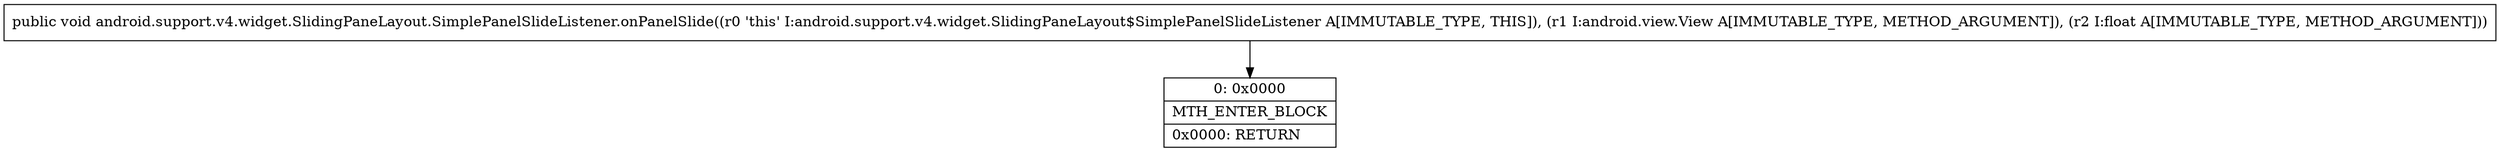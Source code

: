 digraph "CFG forandroid.support.v4.widget.SlidingPaneLayout.SimplePanelSlideListener.onPanelSlide(Landroid\/view\/View;F)V" {
Node_0 [shape=record,label="{0\:\ 0x0000|MTH_ENTER_BLOCK\l|0x0000: RETURN   \l}"];
MethodNode[shape=record,label="{public void android.support.v4.widget.SlidingPaneLayout.SimplePanelSlideListener.onPanelSlide((r0 'this' I:android.support.v4.widget.SlidingPaneLayout$SimplePanelSlideListener A[IMMUTABLE_TYPE, THIS]), (r1 I:android.view.View A[IMMUTABLE_TYPE, METHOD_ARGUMENT]), (r2 I:float A[IMMUTABLE_TYPE, METHOD_ARGUMENT])) }"];
MethodNode -> Node_0;
}

